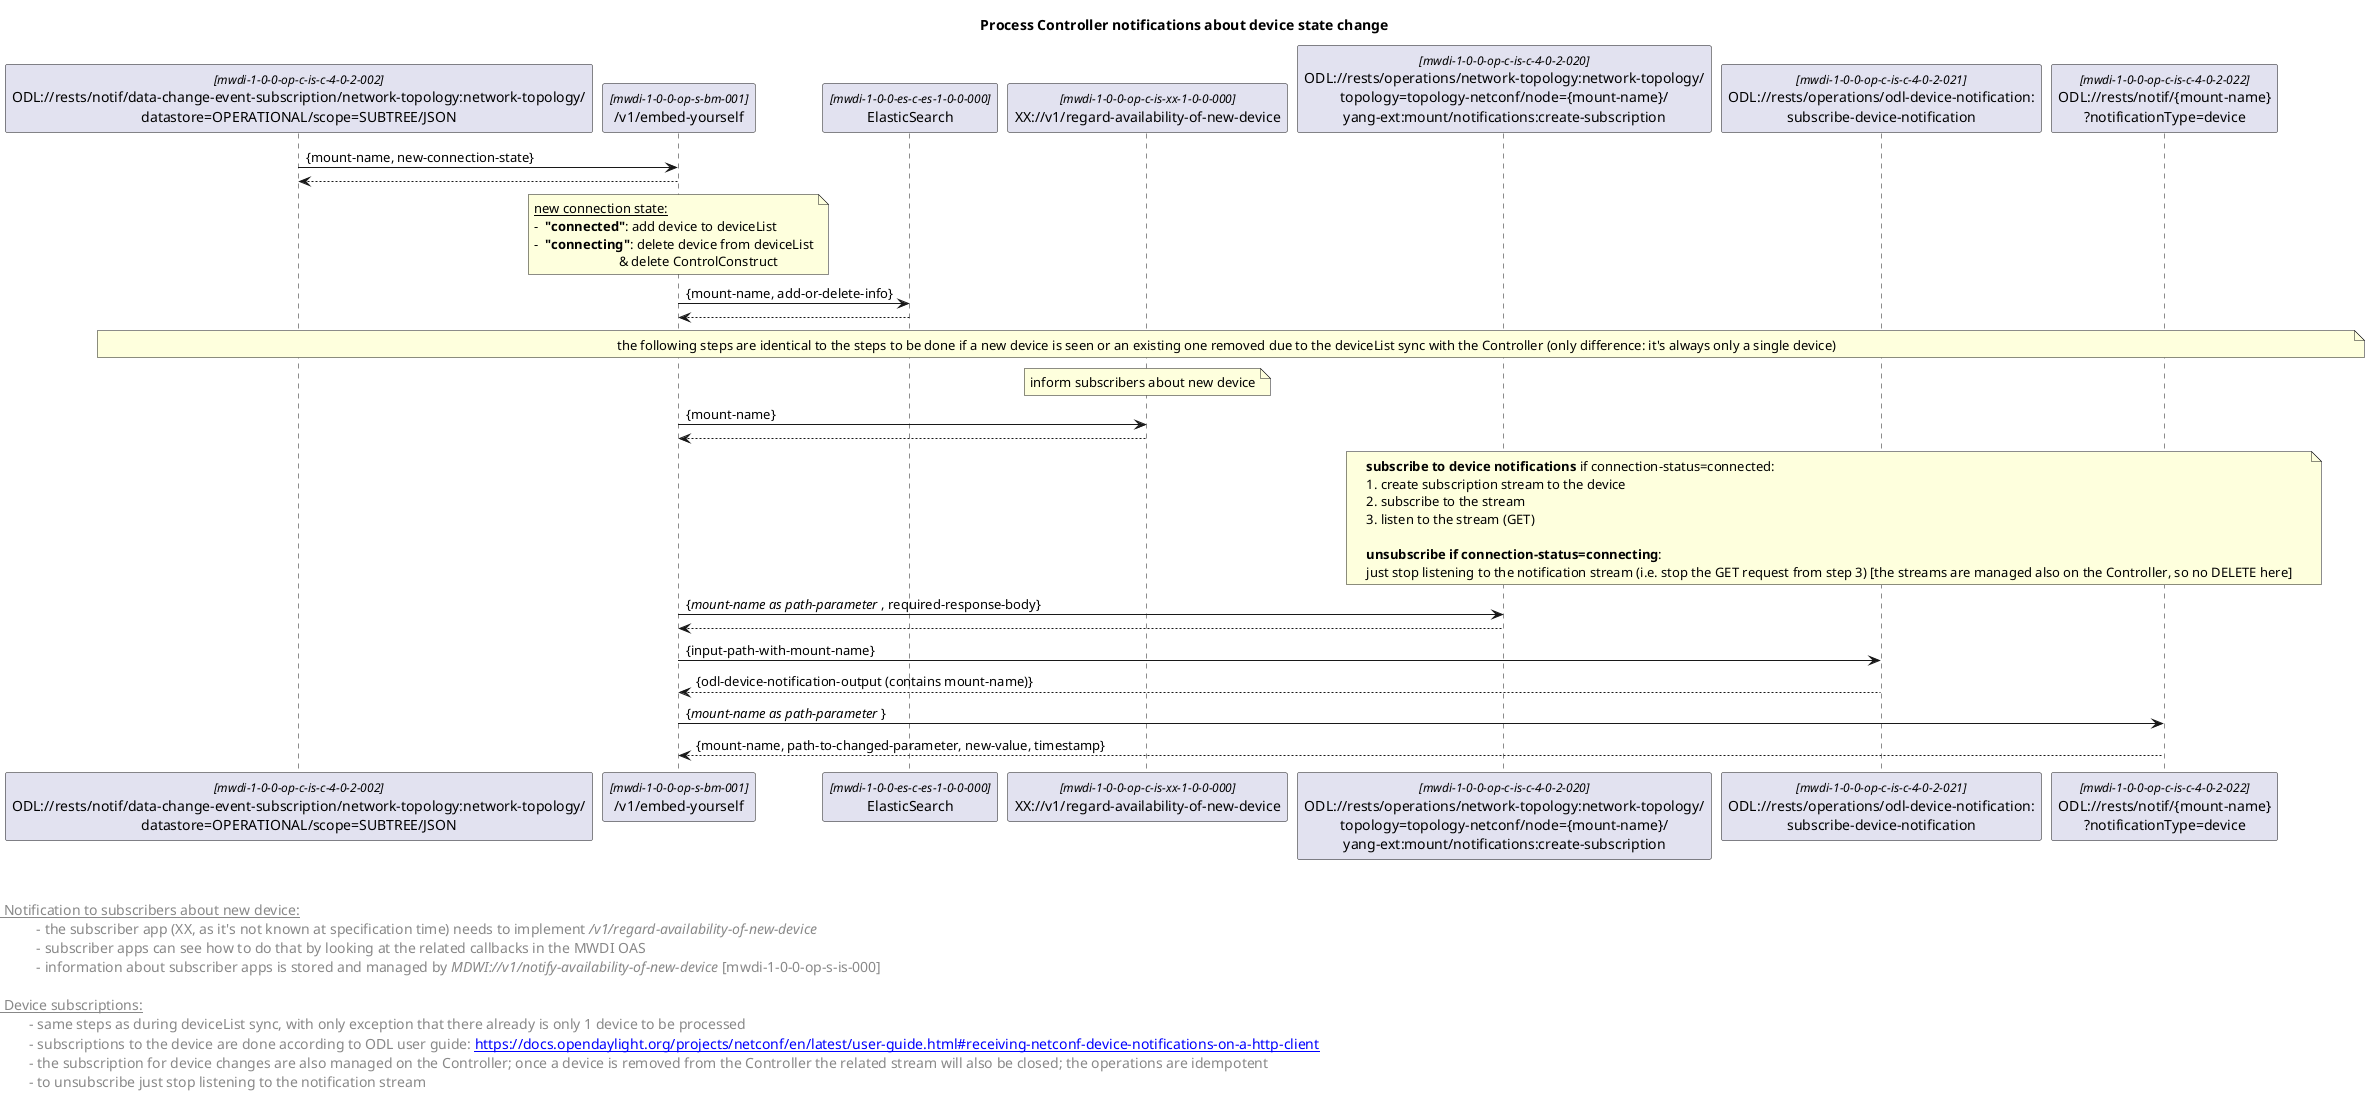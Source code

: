 @startuml
skinparam responseMessageBelowArrow true
skinparam guillemet [ ]
skinparam participant {
  StereotypeFontSize 12  
}

title Process Controller notifications about device state change


'participants
participant "ODL://rests/notif/data-change-event-subscription/network-topology:network-topology/\ndatastore=OPERATIONAL/scope=SUBTREE/JSON" as odlNotification <<mwdi-1-0-0-op-c-is-c-4-0-2-002>>
participant "/v1/embed-yourself" as mwdi <<mwdi-1-0-0-op-s-bm-001>>
participant "ElasticSearch" as es <<mwdi-1-0-0-es-c-es-1-0-0-000>>
participant "XX://v1/regard-availability-of-new-device" as notificationToXX <<mwdi-1-0-0-op-c-is-xx-1-0-0-000>>
participant "ODL://rests/operations/network-topology:network-topology/\ntopology=topology-netconf/node={mount-name}/\nyang-ext:mount/notifications:create-subscription" as odlsubscribe1 <<mwdi-1-0-0-op-c-is-c-4-0-2-020>>
participant "ODL://rests/operations/odl-device-notification:\nsubscribe-device-notification" as odlsubscribe2 <<mwdi-1-0-0-op-c-is-c-4-0-2-021>>
participant "ODL://rests/notif/{mount-name}\n?notificationType=device" as odlsubscribe3 <<mwdi-1-0-0-op-c-is-c-4-0-2-022>> 


odlNotification -> mwdi: {mount-name, new-connection-state}
mwdi --> odlNotification

note over mwdi
 <u>new connection state:</u>
 - <b> "connected"</b>: add device to deviceList
 - <b> "connecting"</b>: delete device from deviceList
                          & delete ControlConstruct
end note

mwdi -> es: {mount-name, add-or-delete-info}
es --> mwdi

'for new devices subscribe to device changes
note across: the following steps are identical to the steps to be done if a new device is seen or an existing one removed due to the deviceList sync with the Controller (only difference: it's always only a single device)

'inform subscribers about new device
note over notificationToXX: inform subscribers about new device
mwdi -> notificationToXX: {mount-name}
notificationToXX --> mwdi


'subscription to Controller
note over odlsubscribe1, odlsubscribe3
<b>subscribe to device notifications</b> if connection-status=connected:
1. create subscription stream to the device
2. subscribe to the stream
3. listen to the stream (GET)

<b>unsubscribe if connection-status=connecting</b>:
just stop listening to the notification stream (i.e. stop the GET request from step 3) [the streams are managed also on the Controller, so no DELETE here]
end note

mwdi -> odlsubscribe1: {<i>mount-name as path-parameter </i>, required-response-body}
odlsubscribe1 --> mwdi

mwdi -> odlsubscribe2: {input-path-with-mount-name}
odlsubscribe2 --> mwdi: {odl-device-notification-output (contains mount-name)}

mwdi -> odlsubscribe3: {<i>mount-name as path-parameter </i>}
odlsubscribe3 --> mwdi: {mount-name, path-to-changed-parameter, new-value, timestamp}



left footer 


<u> Notification to subscribers about new device:</u>
\t  - the subscriber app (XX, as it's not known at specification time) needs to implement <i>/v1/regard-availability-of-new-device</i>
\t  - subscriber apps can see how to do that by looking at the related callbacks in the MWDI OAS 
\t  - information about subscriber apps is stored and managed by <i>MDWI://v1/notify-availability-of-new-device</i> [mwdi-1-0-0-op-s-is-000]

<u> Device subscriptions:</u>
\t- same steps as during deviceList sync, with only exception that there already is only 1 device to be processed
\t- subscriptions to the device are done according to ODL user guide: [[https://docs.opendaylight.org/projects/netconf/en/latest/user-guide.html#receiving-netconf-device-notifications-on-a-http-client]]
\t- the subscription for device changes are also managed on the Controller; once a device is removed from the Controller the related stream will also be closed; the operations are idempotent
\t- to unsubscribe just stop listening to the notification stream
end footer

<style>
footer {
  HorizontalAlignment left
  FontSize 14
}
</style>

@enduml